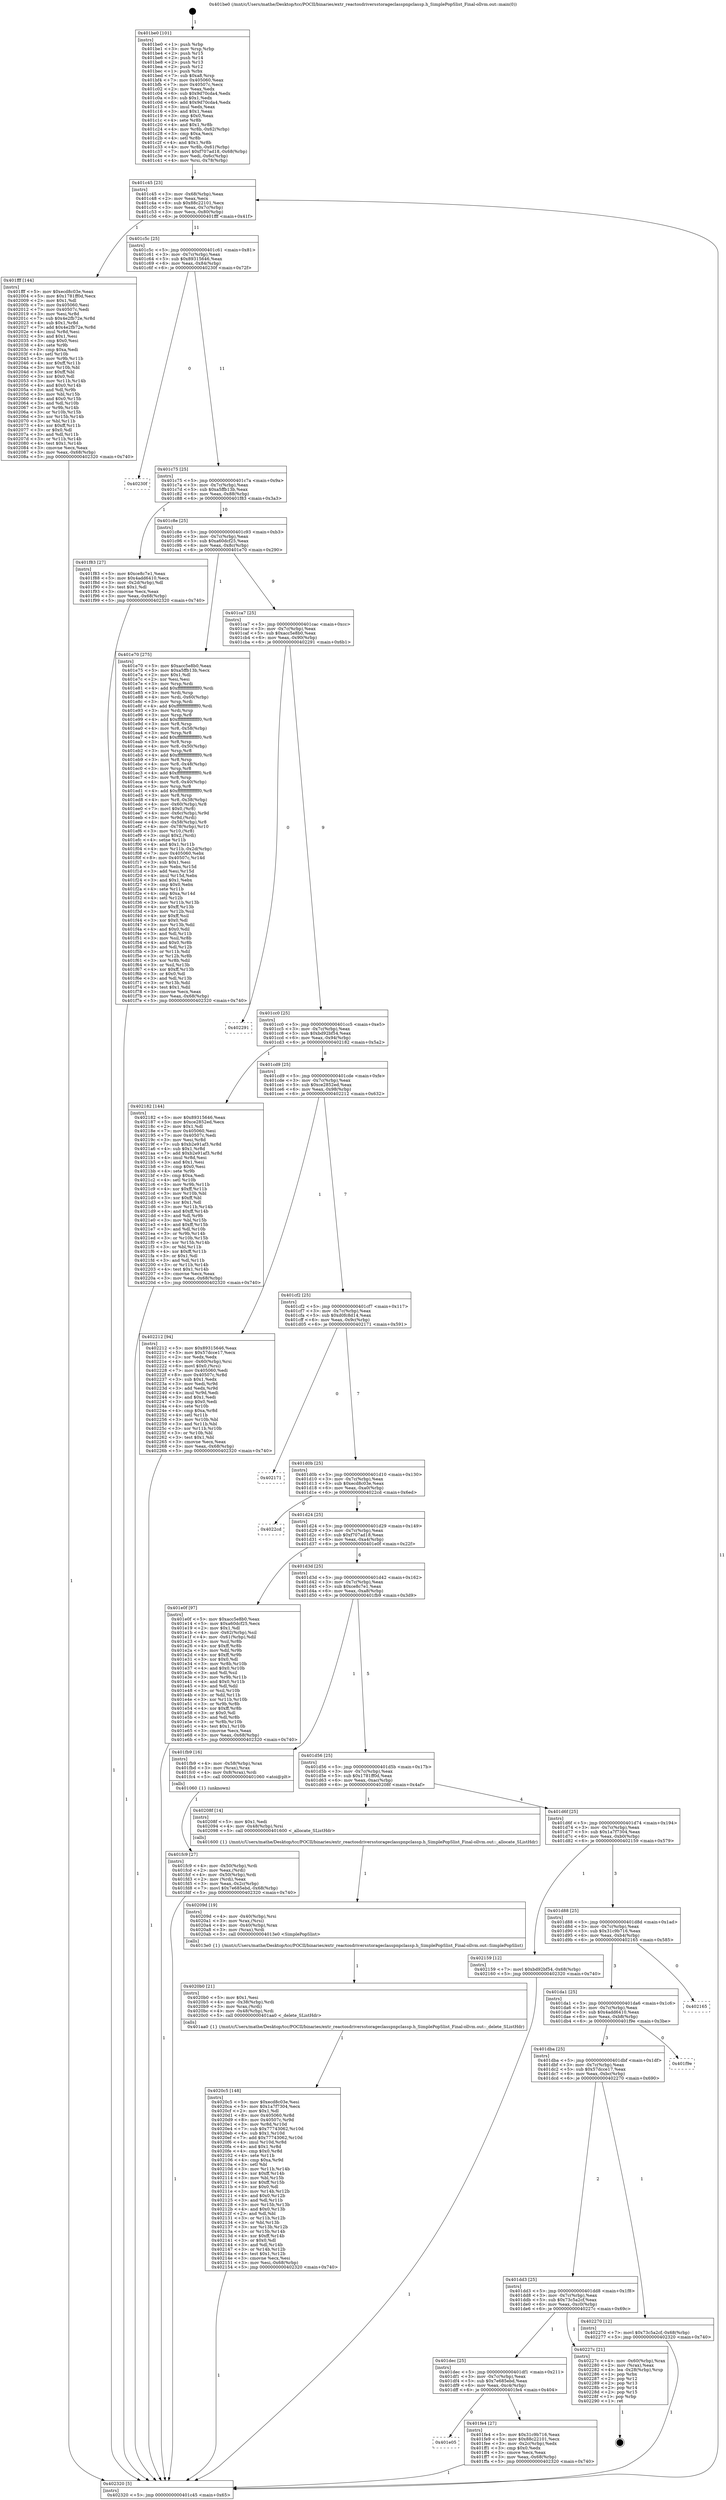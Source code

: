 digraph "0x401be0" {
  label = "0x401be0 (/mnt/c/Users/mathe/Desktop/tcc/POCII/binaries/extr_reactosdriversstorageclasspnpclassp.h_SimplePopSlist_Final-ollvm.out::main(0))"
  labelloc = "t"
  node[shape=record]

  Entry [label="",width=0.3,height=0.3,shape=circle,fillcolor=black,style=filled]
  "0x401c45" [label="{
     0x401c45 [23]\l
     | [instrs]\l
     &nbsp;&nbsp;0x401c45 \<+3\>: mov -0x68(%rbp),%eax\l
     &nbsp;&nbsp;0x401c48 \<+2\>: mov %eax,%ecx\l
     &nbsp;&nbsp;0x401c4a \<+6\>: sub $0x88c22101,%ecx\l
     &nbsp;&nbsp;0x401c50 \<+3\>: mov %eax,-0x7c(%rbp)\l
     &nbsp;&nbsp;0x401c53 \<+3\>: mov %ecx,-0x80(%rbp)\l
     &nbsp;&nbsp;0x401c56 \<+6\>: je 0000000000401fff \<main+0x41f\>\l
  }"]
  "0x401fff" [label="{
     0x401fff [144]\l
     | [instrs]\l
     &nbsp;&nbsp;0x401fff \<+5\>: mov $0xecd8c03e,%eax\l
     &nbsp;&nbsp;0x402004 \<+5\>: mov $0x1781ff0d,%ecx\l
     &nbsp;&nbsp;0x402009 \<+2\>: mov $0x1,%dl\l
     &nbsp;&nbsp;0x40200b \<+7\>: mov 0x405060,%esi\l
     &nbsp;&nbsp;0x402012 \<+7\>: mov 0x40507c,%edi\l
     &nbsp;&nbsp;0x402019 \<+3\>: mov %esi,%r8d\l
     &nbsp;&nbsp;0x40201c \<+7\>: sub $0x4e2fb72e,%r8d\l
     &nbsp;&nbsp;0x402023 \<+4\>: sub $0x1,%r8d\l
     &nbsp;&nbsp;0x402027 \<+7\>: add $0x4e2fb72e,%r8d\l
     &nbsp;&nbsp;0x40202e \<+4\>: imul %r8d,%esi\l
     &nbsp;&nbsp;0x402032 \<+3\>: and $0x1,%esi\l
     &nbsp;&nbsp;0x402035 \<+3\>: cmp $0x0,%esi\l
     &nbsp;&nbsp;0x402038 \<+4\>: sete %r9b\l
     &nbsp;&nbsp;0x40203c \<+3\>: cmp $0xa,%edi\l
     &nbsp;&nbsp;0x40203f \<+4\>: setl %r10b\l
     &nbsp;&nbsp;0x402043 \<+3\>: mov %r9b,%r11b\l
     &nbsp;&nbsp;0x402046 \<+4\>: xor $0xff,%r11b\l
     &nbsp;&nbsp;0x40204a \<+3\>: mov %r10b,%bl\l
     &nbsp;&nbsp;0x40204d \<+3\>: xor $0xff,%bl\l
     &nbsp;&nbsp;0x402050 \<+3\>: xor $0x0,%dl\l
     &nbsp;&nbsp;0x402053 \<+3\>: mov %r11b,%r14b\l
     &nbsp;&nbsp;0x402056 \<+4\>: and $0x0,%r14b\l
     &nbsp;&nbsp;0x40205a \<+3\>: and %dl,%r9b\l
     &nbsp;&nbsp;0x40205d \<+3\>: mov %bl,%r15b\l
     &nbsp;&nbsp;0x402060 \<+4\>: and $0x0,%r15b\l
     &nbsp;&nbsp;0x402064 \<+3\>: and %dl,%r10b\l
     &nbsp;&nbsp;0x402067 \<+3\>: or %r9b,%r14b\l
     &nbsp;&nbsp;0x40206a \<+3\>: or %r10b,%r15b\l
     &nbsp;&nbsp;0x40206d \<+3\>: xor %r15b,%r14b\l
     &nbsp;&nbsp;0x402070 \<+3\>: or %bl,%r11b\l
     &nbsp;&nbsp;0x402073 \<+4\>: xor $0xff,%r11b\l
     &nbsp;&nbsp;0x402077 \<+3\>: or $0x0,%dl\l
     &nbsp;&nbsp;0x40207a \<+3\>: and %dl,%r11b\l
     &nbsp;&nbsp;0x40207d \<+3\>: or %r11b,%r14b\l
     &nbsp;&nbsp;0x402080 \<+4\>: test $0x1,%r14b\l
     &nbsp;&nbsp;0x402084 \<+3\>: cmovne %ecx,%eax\l
     &nbsp;&nbsp;0x402087 \<+3\>: mov %eax,-0x68(%rbp)\l
     &nbsp;&nbsp;0x40208a \<+5\>: jmp 0000000000402320 \<main+0x740\>\l
  }"]
  "0x401c5c" [label="{
     0x401c5c [25]\l
     | [instrs]\l
     &nbsp;&nbsp;0x401c5c \<+5\>: jmp 0000000000401c61 \<main+0x81\>\l
     &nbsp;&nbsp;0x401c61 \<+3\>: mov -0x7c(%rbp),%eax\l
     &nbsp;&nbsp;0x401c64 \<+5\>: sub $0x89315646,%eax\l
     &nbsp;&nbsp;0x401c69 \<+6\>: mov %eax,-0x84(%rbp)\l
     &nbsp;&nbsp;0x401c6f \<+6\>: je 000000000040230f \<main+0x72f\>\l
  }"]
  Exit [label="",width=0.3,height=0.3,shape=circle,fillcolor=black,style=filled,peripheries=2]
  "0x40230f" [label="{
     0x40230f\l
  }", style=dashed]
  "0x401c75" [label="{
     0x401c75 [25]\l
     | [instrs]\l
     &nbsp;&nbsp;0x401c75 \<+5\>: jmp 0000000000401c7a \<main+0x9a\>\l
     &nbsp;&nbsp;0x401c7a \<+3\>: mov -0x7c(%rbp),%eax\l
     &nbsp;&nbsp;0x401c7d \<+5\>: sub $0xa5ffb13b,%eax\l
     &nbsp;&nbsp;0x401c82 \<+6\>: mov %eax,-0x88(%rbp)\l
     &nbsp;&nbsp;0x401c88 \<+6\>: je 0000000000401f83 \<main+0x3a3\>\l
  }"]
  "0x4020c5" [label="{
     0x4020c5 [148]\l
     | [instrs]\l
     &nbsp;&nbsp;0x4020c5 \<+5\>: mov $0xecd8c03e,%esi\l
     &nbsp;&nbsp;0x4020ca \<+5\>: mov $0x1a7f7304,%ecx\l
     &nbsp;&nbsp;0x4020cf \<+2\>: mov $0x1,%dl\l
     &nbsp;&nbsp;0x4020d1 \<+8\>: mov 0x405060,%r8d\l
     &nbsp;&nbsp;0x4020d9 \<+8\>: mov 0x40507c,%r9d\l
     &nbsp;&nbsp;0x4020e1 \<+3\>: mov %r8d,%r10d\l
     &nbsp;&nbsp;0x4020e4 \<+7\>: sub $0x77743062,%r10d\l
     &nbsp;&nbsp;0x4020eb \<+4\>: sub $0x1,%r10d\l
     &nbsp;&nbsp;0x4020ef \<+7\>: add $0x77743062,%r10d\l
     &nbsp;&nbsp;0x4020f6 \<+4\>: imul %r10d,%r8d\l
     &nbsp;&nbsp;0x4020fa \<+4\>: and $0x1,%r8d\l
     &nbsp;&nbsp;0x4020fe \<+4\>: cmp $0x0,%r8d\l
     &nbsp;&nbsp;0x402102 \<+4\>: sete %r11b\l
     &nbsp;&nbsp;0x402106 \<+4\>: cmp $0xa,%r9d\l
     &nbsp;&nbsp;0x40210a \<+3\>: setl %bl\l
     &nbsp;&nbsp;0x40210d \<+3\>: mov %r11b,%r14b\l
     &nbsp;&nbsp;0x402110 \<+4\>: xor $0xff,%r14b\l
     &nbsp;&nbsp;0x402114 \<+3\>: mov %bl,%r15b\l
     &nbsp;&nbsp;0x402117 \<+4\>: xor $0xff,%r15b\l
     &nbsp;&nbsp;0x40211b \<+3\>: xor $0x0,%dl\l
     &nbsp;&nbsp;0x40211e \<+3\>: mov %r14b,%r12b\l
     &nbsp;&nbsp;0x402121 \<+4\>: and $0x0,%r12b\l
     &nbsp;&nbsp;0x402125 \<+3\>: and %dl,%r11b\l
     &nbsp;&nbsp;0x402128 \<+3\>: mov %r15b,%r13b\l
     &nbsp;&nbsp;0x40212b \<+4\>: and $0x0,%r13b\l
     &nbsp;&nbsp;0x40212f \<+2\>: and %dl,%bl\l
     &nbsp;&nbsp;0x402131 \<+3\>: or %r11b,%r12b\l
     &nbsp;&nbsp;0x402134 \<+3\>: or %bl,%r13b\l
     &nbsp;&nbsp;0x402137 \<+3\>: xor %r13b,%r12b\l
     &nbsp;&nbsp;0x40213a \<+3\>: or %r15b,%r14b\l
     &nbsp;&nbsp;0x40213d \<+4\>: xor $0xff,%r14b\l
     &nbsp;&nbsp;0x402141 \<+3\>: or $0x0,%dl\l
     &nbsp;&nbsp;0x402144 \<+3\>: and %dl,%r14b\l
     &nbsp;&nbsp;0x402147 \<+3\>: or %r14b,%r12b\l
     &nbsp;&nbsp;0x40214a \<+4\>: test $0x1,%r12b\l
     &nbsp;&nbsp;0x40214e \<+3\>: cmovne %ecx,%esi\l
     &nbsp;&nbsp;0x402151 \<+3\>: mov %esi,-0x68(%rbp)\l
     &nbsp;&nbsp;0x402154 \<+5\>: jmp 0000000000402320 \<main+0x740\>\l
  }"]
  "0x401f83" [label="{
     0x401f83 [27]\l
     | [instrs]\l
     &nbsp;&nbsp;0x401f83 \<+5\>: mov $0xce8c7e1,%eax\l
     &nbsp;&nbsp;0x401f88 \<+5\>: mov $0x4add6410,%ecx\l
     &nbsp;&nbsp;0x401f8d \<+3\>: mov -0x2d(%rbp),%dl\l
     &nbsp;&nbsp;0x401f90 \<+3\>: test $0x1,%dl\l
     &nbsp;&nbsp;0x401f93 \<+3\>: cmovne %ecx,%eax\l
     &nbsp;&nbsp;0x401f96 \<+3\>: mov %eax,-0x68(%rbp)\l
     &nbsp;&nbsp;0x401f99 \<+5\>: jmp 0000000000402320 \<main+0x740\>\l
  }"]
  "0x401c8e" [label="{
     0x401c8e [25]\l
     | [instrs]\l
     &nbsp;&nbsp;0x401c8e \<+5\>: jmp 0000000000401c93 \<main+0xb3\>\l
     &nbsp;&nbsp;0x401c93 \<+3\>: mov -0x7c(%rbp),%eax\l
     &nbsp;&nbsp;0x401c96 \<+5\>: sub $0xa60dcf25,%eax\l
     &nbsp;&nbsp;0x401c9b \<+6\>: mov %eax,-0x8c(%rbp)\l
     &nbsp;&nbsp;0x401ca1 \<+6\>: je 0000000000401e70 \<main+0x290\>\l
  }"]
  "0x4020b0" [label="{
     0x4020b0 [21]\l
     | [instrs]\l
     &nbsp;&nbsp;0x4020b0 \<+5\>: mov $0x1,%esi\l
     &nbsp;&nbsp;0x4020b5 \<+4\>: mov -0x38(%rbp),%rdi\l
     &nbsp;&nbsp;0x4020b9 \<+3\>: mov %rax,(%rdi)\l
     &nbsp;&nbsp;0x4020bc \<+4\>: mov -0x48(%rbp),%rdi\l
     &nbsp;&nbsp;0x4020c0 \<+5\>: call 0000000000401aa0 \<_delete_SListHdr\>\l
     | [calls]\l
     &nbsp;&nbsp;0x401aa0 \{1\} (/mnt/c/Users/mathe/Desktop/tcc/POCII/binaries/extr_reactosdriversstorageclasspnpclassp.h_SimplePopSlist_Final-ollvm.out::_delete_SListHdr)\l
  }"]
  "0x401e70" [label="{
     0x401e70 [275]\l
     | [instrs]\l
     &nbsp;&nbsp;0x401e70 \<+5\>: mov $0xacc5e8b0,%eax\l
     &nbsp;&nbsp;0x401e75 \<+5\>: mov $0xa5ffb13b,%ecx\l
     &nbsp;&nbsp;0x401e7a \<+2\>: mov $0x1,%dl\l
     &nbsp;&nbsp;0x401e7c \<+2\>: xor %esi,%esi\l
     &nbsp;&nbsp;0x401e7e \<+3\>: mov %rsp,%rdi\l
     &nbsp;&nbsp;0x401e81 \<+4\>: add $0xfffffffffffffff0,%rdi\l
     &nbsp;&nbsp;0x401e85 \<+3\>: mov %rdi,%rsp\l
     &nbsp;&nbsp;0x401e88 \<+4\>: mov %rdi,-0x60(%rbp)\l
     &nbsp;&nbsp;0x401e8c \<+3\>: mov %rsp,%rdi\l
     &nbsp;&nbsp;0x401e8f \<+4\>: add $0xfffffffffffffff0,%rdi\l
     &nbsp;&nbsp;0x401e93 \<+3\>: mov %rdi,%rsp\l
     &nbsp;&nbsp;0x401e96 \<+3\>: mov %rsp,%r8\l
     &nbsp;&nbsp;0x401e99 \<+4\>: add $0xfffffffffffffff0,%r8\l
     &nbsp;&nbsp;0x401e9d \<+3\>: mov %r8,%rsp\l
     &nbsp;&nbsp;0x401ea0 \<+4\>: mov %r8,-0x58(%rbp)\l
     &nbsp;&nbsp;0x401ea4 \<+3\>: mov %rsp,%r8\l
     &nbsp;&nbsp;0x401ea7 \<+4\>: add $0xfffffffffffffff0,%r8\l
     &nbsp;&nbsp;0x401eab \<+3\>: mov %r8,%rsp\l
     &nbsp;&nbsp;0x401eae \<+4\>: mov %r8,-0x50(%rbp)\l
     &nbsp;&nbsp;0x401eb2 \<+3\>: mov %rsp,%r8\l
     &nbsp;&nbsp;0x401eb5 \<+4\>: add $0xfffffffffffffff0,%r8\l
     &nbsp;&nbsp;0x401eb9 \<+3\>: mov %r8,%rsp\l
     &nbsp;&nbsp;0x401ebc \<+4\>: mov %r8,-0x48(%rbp)\l
     &nbsp;&nbsp;0x401ec0 \<+3\>: mov %rsp,%r8\l
     &nbsp;&nbsp;0x401ec3 \<+4\>: add $0xfffffffffffffff0,%r8\l
     &nbsp;&nbsp;0x401ec7 \<+3\>: mov %r8,%rsp\l
     &nbsp;&nbsp;0x401eca \<+4\>: mov %r8,-0x40(%rbp)\l
     &nbsp;&nbsp;0x401ece \<+3\>: mov %rsp,%r8\l
     &nbsp;&nbsp;0x401ed1 \<+4\>: add $0xfffffffffffffff0,%r8\l
     &nbsp;&nbsp;0x401ed5 \<+3\>: mov %r8,%rsp\l
     &nbsp;&nbsp;0x401ed8 \<+4\>: mov %r8,-0x38(%rbp)\l
     &nbsp;&nbsp;0x401edc \<+4\>: mov -0x60(%rbp),%r8\l
     &nbsp;&nbsp;0x401ee0 \<+7\>: movl $0x0,(%r8)\l
     &nbsp;&nbsp;0x401ee7 \<+4\>: mov -0x6c(%rbp),%r9d\l
     &nbsp;&nbsp;0x401eeb \<+3\>: mov %r9d,(%rdi)\l
     &nbsp;&nbsp;0x401eee \<+4\>: mov -0x58(%rbp),%r8\l
     &nbsp;&nbsp;0x401ef2 \<+4\>: mov -0x78(%rbp),%r10\l
     &nbsp;&nbsp;0x401ef6 \<+3\>: mov %r10,(%r8)\l
     &nbsp;&nbsp;0x401ef9 \<+3\>: cmpl $0x2,(%rdi)\l
     &nbsp;&nbsp;0x401efc \<+4\>: setne %r11b\l
     &nbsp;&nbsp;0x401f00 \<+4\>: and $0x1,%r11b\l
     &nbsp;&nbsp;0x401f04 \<+4\>: mov %r11b,-0x2d(%rbp)\l
     &nbsp;&nbsp;0x401f08 \<+7\>: mov 0x405060,%ebx\l
     &nbsp;&nbsp;0x401f0f \<+8\>: mov 0x40507c,%r14d\l
     &nbsp;&nbsp;0x401f17 \<+3\>: sub $0x1,%esi\l
     &nbsp;&nbsp;0x401f1a \<+3\>: mov %ebx,%r15d\l
     &nbsp;&nbsp;0x401f1d \<+3\>: add %esi,%r15d\l
     &nbsp;&nbsp;0x401f20 \<+4\>: imul %r15d,%ebx\l
     &nbsp;&nbsp;0x401f24 \<+3\>: and $0x1,%ebx\l
     &nbsp;&nbsp;0x401f27 \<+3\>: cmp $0x0,%ebx\l
     &nbsp;&nbsp;0x401f2a \<+4\>: sete %r11b\l
     &nbsp;&nbsp;0x401f2e \<+4\>: cmp $0xa,%r14d\l
     &nbsp;&nbsp;0x401f32 \<+4\>: setl %r12b\l
     &nbsp;&nbsp;0x401f36 \<+3\>: mov %r11b,%r13b\l
     &nbsp;&nbsp;0x401f39 \<+4\>: xor $0xff,%r13b\l
     &nbsp;&nbsp;0x401f3d \<+3\>: mov %r12b,%sil\l
     &nbsp;&nbsp;0x401f40 \<+4\>: xor $0xff,%sil\l
     &nbsp;&nbsp;0x401f44 \<+3\>: xor $0x0,%dl\l
     &nbsp;&nbsp;0x401f47 \<+3\>: mov %r13b,%dil\l
     &nbsp;&nbsp;0x401f4a \<+4\>: and $0x0,%dil\l
     &nbsp;&nbsp;0x401f4e \<+3\>: and %dl,%r11b\l
     &nbsp;&nbsp;0x401f51 \<+3\>: mov %sil,%r8b\l
     &nbsp;&nbsp;0x401f54 \<+4\>: and $0x0,%r8b\l
     &nbsp;&nbsp;0x401f58 \<+3\>: and %dl,%r12b\l
     &nbsp;&nbsp;0x401f5b \<+3\>: or %r11b,%dil\l
     &nbsp;&nbsp;0x401f5e \<+3\>: or %r12b,%r8b\l
     &nbsp;&nbsp;0x401f61 \<+3\>: xor %r8b,%dil\l
     &nbsp;&nbsp;0x401f64 \<+3\>: or %sil,%r13b\l
     &nbsp;&nbsp;0x401f67 \<+4\>: xor $0xff,%r13b\l
     &nbsp;&nbsp;0x401f6b \<+3\>: or $0x0,%dl\l
     &nbsp;&nbsp;0x401f6e \<+3\>: and %dl,%r13b\l
     &nbsp;&nbsp;0x401f71 \<+3\>: or %r13b,%dil\l
     &nbsp;&nbsp;0x401f74 \<+4\>: test $0x1,%dil\l
     &nbsp;&nbsp;0x401f78 \<+3\>: cmovne %ecx,%eax\l
     &nbsp;&nbsp;0x401f7b \<+3\>: mov %eax,-0x68(%rbp)\l
     &nbsp;&nbsp;0x401f7e \<+5\>: jmp 0000000000402320 \<main+0x740\>\l
  }"]
  "0x401ca7" [label="{
     0x401ca7 [25]\l
     | [instrs]\l
     &nbsp;&nbsp;0x401ca7 \<+5\>: jmp 0000000000401cac \<main+0xcc\>\l
     &nbsp;&nbsp;0x401cac \<+3\>: mov -0x7c(%rbp),%eax\l
     &nbsp;&nbsp;0x401caf \<+5\>: sub $0xacc5e8b0,%eax\l
     &nbsp;&nbsp;0x401cb4 \<+6\>: mov %eax,-0x90(%rbp)\l
     &nbsp;&nbsp;0x401cba \<+6\>: je 0000000000402291 \<main+0x6b1\>\l
  }"]
  "0x40209d" [label="{
     0x40209d [19]\l
     | [instrs]\l
     &nbsp;&nbsp;0x40209d \<+4\>: mov -0x40(%rbp),%rsi\l
     &nbsp;&nbsp;0x4020a1 \<+3\>: mov %rax,(%rsi)\l
     &nbsp;&nbsp;0x4020a4 \<+4\>: mov -0x40(%rbp),%rax\l
     &nbsp;&nbsp;0x4020a8 \<+3\>: mov (%rax),%rdi\l
     &nbsp;&nbsp;0x4020ab \<+5\>: call 00000000004013e0 \<SimplePopSlist\>\l
     | [calls]\l
     &nbsp;&nbsp;0x4013e0 \{1\} (/mnt/c/Users/mathe/Desktop/tcc/POCII/binaries/extr_reactosdriversstorageclasspnpclassp.h_SimplePopSlist_Final-ollvm.out::SimplePopSlist)\l
  }"]
  "0x402291" [label="{
     0x402291\l
  }", style=dashed]
  "0x401cc0" [label="{
     0x401cc0 [25]\l
     | [instrs]\l
     &nbsp;&nbsp;0x401cc0 \<+5\>: jmp 0000000000401cc5 \<main+0xe5\>\l
     &nbsp;&nbsp;0x401cc5 \<+3\>: mov -0x7c(%rbp),%eax\l
     &nbsp;&nbsp;0x401cc8 \<+5\>: sub $0xbd92bf54,%eax\l
     &nbsp;&nbsp;0x401ccd \<+6\>: mov %eax,-0x94(%rbp)\l
     &nbsp;&nbsp;0x401cd3 \<+6\>: je 0000000000402182 \<main+0x5a2\>\l
  }"]
  "0x401e05" [label="{
     0x401e05\l
  }", style=dashed]
  "0x402182" [label="{
     0x402182 [144]\l
     | [instrs]\l
     &nbsp;&nbsp;0x402182 \<+5\>: mov $0x89315646,%eax\l
     &nbsp;&nbsp;0x402187 \<+5\>: mov $0xce2852ed,%ecx\l
     &nbsp;&nbsp;0x40218c \<+2\>: mov $0x1,%dl\l
     &nbsp;&nbsp;0x40218e \<+7\>: mov 0x405060,%esi\l
     &nbsp;&nbsp;0x402195 \<+7\>: mov 0x40507c,%edi\l
     &nbsp;&nbsp;0x40219c \<+3\>: mov %esi,%r8d\l
     &nbsp;&nbsp;0x40219f \<+7\>: sub $0xb2e91af3,%r8d\l
     &nbsp;&nbsp;0x4021a6 \<+4\>: sub $0x1,%r8d\l
     &nbsp;&nbsp;0x4021aa \<+7\>: add $0xb2e91af3,%r8d\l
     &nbsp;&nbsp;0x4021b1 \<+4\>: imul %r8d,%esi\l
     &nbsp;&nbsp;0x4021b5 \<+3\>: and $0x1,%esi\l
     &nbsp;&nbsp;0x4021b8 \<+3\>: cmp $0x0,%esi\l
     &nbsp;&nbsp;0x4021bb \<+4\>: sete %r9b\l
     &nbsp;&nbsp;0x4021bf \<+3\>: cmp $0xa,%edi\l
     &nbsp;&nbsp;0x4021c2 \<+4\>: setl %r10b\l
     &nbsp;&nbsp;0x4021c6 \<+3\>: mov %r9b,%r11b\l
     &nbsp;&nbsp;0x4021c9 \<+4\>: xor $0xff,%r11b\l
     &nbsp;&nbsp;0x4021cd \<+3\>: mov %r10b,%bl\l
     &nbsp;&nbsp;0x4021d0 \<+3\>: xor $0xff,%bl\l
     &nbsp;&nbsp;0x4021d3 \<+3\>: xor $0x1,%dl\l
     &nbsp;&nbsp;0x4021d6 \<+3\>: mov %r11b,%r14b\l
     &nbsp;&nbsp;0x4021d9 \<+4\>: and $0xff,%r14b\l
     &nbsp;&nbsp;0x4021dd \<+3\>: and %dl,%r9b\l
     &nbsp;&nbsp;0x4021e0 \<+3\>: mov %bl,%r15b\l
     &nbsp;&nbsp;0x4021e3 \<+4\>: and $0xff,%r15b\l
     &nbsp;&nbsp;0x4021e7 \<+3\>: and %dl,%r10b\l
     &nbsp;&nbsp;0x4021ea \<+3\>: or %r9b,%r14b\l
     &nbsp;&nbsp;0x4021ed \<+3\>: or %r10b,%r15b\l
     &nbsp;&nbsp;0x4021f0 \<+3\>: xor %r15b,%r14b\l
     &nbsp;&nbsp;0x4021f3 \<+3\>: or %bl,%r11b\l
     &nbsp;&nbsp;0x4021f6 \<+4\>: xor $0xff,%r11b\l
     &nbsp;&nbsp;0x4021fa \<+3\>: or $0x1,%dl\l
     &nbsp;&nbsp;0x4021fd \<+3\>: and %dl,%r11b\l
     &nbsp;&nbsp;0x402200 \<+3\>: or %r11b,%r14b\l
     &nbsp;&nbsp;0x402203 \<+4\>: test $0x1,%r14b\l
     &nbsp;&nbsp;0x402207 \<+3\>: cmovne %ecx,%eax\l
     &nbsp;&nbsp;0x40220a \<+3\>: mov %eax,-0x68(%rbp)\l
     &nbsp;&nbsp;0x40220d \<+5\>: jmp 0000000000402320 \<main+0x740\>\l
  }"]
  "0x401cd9" [label="{
     0x401cd9 [25]\l
     | [instrs]\l
     &nbsp;&nbsp;0x401cd9 \<+5\>: jmp 0000000000401cde \<main+0xfe\>\l
     &nbsp;&nbsp;0x401cde \<+3\>: mov -0x7c(%rbp),%eax\l
     &nbsp;&nbsp;0x401ce1 \<+5\>: sub $0xce2852ed,%eax\l
     &nbsp;&nbsp;0x401ce6 \<+6\>: mov %eax,-0x98(%rbp)\l
     &nbsp;&nbsp;0x401cec \<+6\>: je 0000000000402212 \<main+0x632\>\l
  }"]
  "0x401fe4" [label="{
     0x401fe4 [27]\l
     | [instrs]\l
     &nbsp;&nbsp;0x401fe4 \<+5\>: mov $0x31c9b716,%eax\l
     &nbsp;&nbsp;0x401fe9 \<+5\>: mov $0x88c22101,%ecx\l
     &nbsp;&nbsp;0x401fee \<+3\>: mov -0x2c(%rbp),%edx\l
     &nbsp;&nbsp;0x401ff1 \<+3\>: cmp $0x0,%edx\l
     &nbsp;&nbsp;0x401ff4 \<+3\>: cmove %ecx,%eax\l
     &nbsp;&nbsp;0x401ff7 \<+3\>: mov %eax,-0x68(%rbp)\l
     &nbsp;&nbsp;0x401ffa \<+5\>: jmp 0000000000402320 \<main+0x740\>\l
  }"]
  "0x402212" [label="{
     0x402212 [94]\l
     | [instrs]\l
     &nbsp;&nbsp;0x402212 \<+5\>: mov $0x89315646,%eax\l
     &nbsp;&nbsp;0x402217 \<+5\>: mov $0x57dcce17,%ecx\l
     &nbsp;&nbsp;0x40221c \<+2\>: xor %edx,%edx\l
     &nbsp;&nbsp;0x40221e \<+4\>: mov -0x60(%rbp),%rsi\l
     &nbsp;&nbsp;0x402222 \<+6\>: movl $0x0,(%rsi)\l
     &nbsp;&nbsp;0x402228 \<+7\>: mov 0x405060,%edi\l
     &nbsp;&nbsp;0x40222f \<+8\>: mov 0x40507c,%r8d\l
     &nbsp;&nbsp;0x402237 \<+3\>: sub $0x1,%edx\l
     &nbsp;&nbsp;0x40223a \<+3\>: mov %edi,%r9d\l
     &nbsp;&nbsp;0x40223d \<+3\>: add %edx,%r9d\l
     &nbsp;&nbsp;0x402240 \<+4\>: imul %r9d,%edi\l
     &nbsp;&nbsp;0x402244 \<+3\>: and $0x1,%edi\l
     &nbsp;&nbsp;0x402247 \<+3\>: cmp $0x0,%edi\l
     &nbsp;&nbsp;0x40224a \<+4\>: sete %r10b\l
     &nbsp;&nbsp;0x40224e \<+4\>: cmp $0xa,%r8d\l
     &nbsp;&nbsp;0x402252 \<+4\>: setl %r11b\l
     &nbsp;&nbsp;0x402256 \<+3\>: mov %r10b,%bl\l
     &nbsp;&nbsp;0x402259 \<+3\>: and %r11b,%bl\l
     &nbsp;&nbsp;0x40225c \<+3\>: xor %r11b,%r10b\l
     &nbsp;&nbsp;0x40225f \<+3\>: or %r10b,%bl\l
     &nbsp;&nbsp;0x402262 \<+3\>: test $0x1,%bl\l
     &nbsp;&nbsp;0x402265 \<+3\>: cmovne %ecx,%eax\l
     &nbsp;&nbsp;0x402268 \<+3\>: mov %eax,-0x68(%rbp)\l
     &nbsp;&nbsp;0x40226b \<+5\>: jmp 0000000000402320 \<main+0x740\>\l
  }"]
  "0x401cf2" [label="{
     0x401cf2 [25]\l
     | [instrs]\l
     &nbsp;&nbsp;0x401cf2 \<+5\>: jmp 0000000000401cf7 \<main+0x117\>\l
     &nbsp;&nbsp;0x401cf7 \<+3\>: mov -0x7c(%rbp),%eax\l
     &nbsp;&nbsp;0x401cfa \<+5\>: sub $0xd0fc8d14,%eax\l
     &nbsp;&nbsp;0x401cff \<+6\>: mov %eax,-0x9c(%rbp)\l
     &nbsp;&nbsp;0x401d05 \<+6\>: je 0000000000402171 \<main+0x591\>\l
  }"]
  "0x401dec" [label="{
     0x401dec [25]\l
     | [instrs]\l
     &nbsp;&nbsp;0x401dec \<+5\>: jmp 0000000000401df1 \<main+0x211\>\l
     &nbsp;&nbsp;0x401df1 \<+3\>: mov -0x7c(%rbp),%eax\l
     &nbsp;&nbsp;0x401df4 \<+5\>: sub $0x7e685ebd,%eax\l
     &nbsp;&nbsp;0x401df9 \<+6\>: mov %eax,-0xc4(%rbp)\l
     &nbsp;&nbsp;0x401dff \<+6\>: je 0000000000401fe4 \<main+0x404\>\l
  }"]
  "0x402171" [label="{
     0x402171\l
  }", style=dashed]
  "0x401d0b" [label="{
     0x401d0b [25]\l
     | [instrs]\l
     &nbsp;&nbsp;0x401d0b \<+5\>: jmp 0000000000401d10 \<main+0x130\>\l
     &nbsp;&nbsp;0x401d10 \<+3\>: mov -0x7c(%rbp),%eax\l
     &nbsp;&nbsp;0x401d13 \<+5\>: sub $0xecd8c03e,%eax\l
     &nbsp;&nbsp;0x401d18 \<+6\>: mov %eax,-0xa0(%rbp)\l
     &nbsp;&nbsp;0x401d1e \<+6\>: je 00000000004022cd \<main+0x6ed\>\l
  }"]
  "0x40227c" [label="{
     0x40227c [21]\l
     | [instrs]\l
     &nbsp;&nbsp;0x40227c \<+4\>: mov -0x60(%rbp),%rax\l
     &nbsp;&nbsp;0x402280 \<+2\>: mov (%rax),%eax\l
     &nbsp;&nbsp;0x402282 \<+4\>: lea -0x28(%rbp),%rsp\l
     &nbsp;&nbsp;0x402286 \<+1\>: pop %rbx\l
     &nbsp;&nbsp;0x402287 \<+2\>: pop %r12\l
     &nbsp;&nbsp;0x402289 \<+2\>: pop %r13\l
     &nbsp;&nbsp;0x40228b \<+2\>: pop %r14\l
     &nbsp;&nbsp;0x40228d \<+2\>: pop %r15\l
     &nbsp;&nbsp;0x40228f \<+1\>: pop %rbp\l
     &nbsp;&nbsp;0x402290 \<+1\>: ret\l
  }"]
  "0x4022cd" [label="{
     0x4022cd\l
  }", style=dashed]
  "0x401d24" [label="{
     0x401d24 [25]\l
     | [instrs]\l
     &nbsp;&nbsp;0x401d24 \<+5\>: jmp 0000000000401d29 \<main+0x149\>\l
     &nbsp;&nbsp;0x401d29 \<+3\>: mov -0x7c(%rbp),%eax\l
     &nbsp;&nbsp;0x401d2c \<+5\>: sub $0xf707ad18,%eax\l
     &nbsp;&nbsp;0x401d31 \<+6\>: mov %eax,-0xa4(%rbp)\l
     &nbsp;&nbsp;0x401d37 \<+6\>: je 0000000000401e0f \<main+0x22f\>\l
  }"]
  "0x401dd3" [label="{
     0x401dd3 [25]\l
     | [instrs]\l
     &nbsp;&nbsp;0x401dd3 \<+5\>: jmp 0000000000401dd8 \<main+0x1f8\>\l
     &nbsp;&nbsp;0x401dd8 \<+3\>: mov -0x7c(%rbp),%eax\l
     &nbsp;&nbsp;0x401ddb \<+5\>: sub $0x73c5a2cf,%eax\l
     &nbsp;&nbsp;0x401de0 \<+6\>: mov %eax,-0xc0(%rbp)\l
     &nbsp;&nbsp;0x401de6 \<+6\>: je 000000000040227c \<main+0x69c\>\l
  }"]
  "0x401e0f" [label="{
     0x401e0f [97]\l
     | [instrs]\l
     &nbsp;&nbsp;0x401e0f \<+5\>: mov $0xacc5e8b0,%eax\l
     &nbsp;&nbsp;0x401e14 \<+5\>: mov $0xa60dcf25,%ecx\l
     &nbsp;&nbsp;0x401e19 \<+2\>: mov $0x1,%dl\l
     &nbsp;&nbsp;0x401e1b \<+4\>: mov -0x62(%rbp),%sil\l
     &nbsp;&nbsp;0x401e1f \<+4\>: mov -0x61(%rbp),%dil\l
     &nbsp;&nbsp;0x401e23 \<+3\>: mov %sil,%r8b\l
     &nbsp;&nbsp;0x401e26 \<+4\>: xor $0xff,%r8b\l
     &nbsp;&nbsp;0x401e2a \<+3\>: mov %dil,%r9b\l
     &nbsp;&nbsp;0x401e2d \<+4\>: xor $0xff,%r9b\l
     &nbsp;&nbsp;0x401e31 \<+3\>: xor $0x0,%dl\l
     &nbsp;&nbsp;0x401e34 \<+3\>: mov %r8b,%r10b\l
     &nbsp;&nbsp;0x401e37 \<+4\>: and $0x0,%r10b\l
     &nbsp;&nbsp;0x401e3b \<+3\>: and %dl,%sil\l
     &nbsp;&nbsp;0x401e3e \<+3\>: mov %r9b,%r11b\l
     &nbsp;&nbsp;0x401e41 \<+4\>: and $0x0,%r11b\l
     &nbsp;&nbsp;0x401e45 \<+3\>: and %dl,%dil\l
     &nbsp;&nbsp;0x401e48 \<+3\>: or %sil,%r10b\l
     &nbsp;&nbsp;0x401e4b \<+3\>: or %dil,%r11b\l
     &nbsp;&nbsp;0x401e4e \<+3\>: xor %r11b,%r10b\l
     &nbsp;&nbsp;0x401e51 \<+3\>: or %r9b,%r8b\l
     &nbsp;&nbsp;0x401e54 \<+4\>: xor $0xff,%r8b\l
     &nbsp;&nbsp;0x401e58 \<+3\>: or $0x0,%dl\l
     &nbsp;&nbsp;0x401e5b \<+3\>: and %dl,%r8b\l
     &nbsp;&nbsp;0x401e5e \<+3\>: or %r8b,%r10b\l
     &nbsp;&nbsp;0x401e61 \<+4\>: test $0x1,%r10b\l
     &nbsp;&nbsp;0x401e65 \<+3\>: cmovne %ecx,%eax\l
     &nbsp;&nbsp;0x401e68 \<+3\>: mov %eax,-0x68(%rbp)\l
     &nbsp;&nbsp;0x401e6b \<+5\>: jmp 0000000000402320 \<main+0x740\>\l
  }"]
  "0x401d3d" [label="{
     0x401d3d [25]\l
     | [instrs]\l
     &nbsp;&nbsp;0x401d3d \<+5\>: jmp 0000000000401d42 \<main+0x162\>\l
     &nbsp;&nbsp;0x401d42 \<+3\>: mov -0x7c(%rbp),%eax\l
     &nbsp;&nbsp;0x401d45 \<+5\>: sub $0xce8c7e1,%eax\l
     &nbsp;&nbsp;0x401d4a \<+6\>: mov %eax,-0xa8(%rbp)\l
     &nbsp;&nbsp;0x401d50 \<+6\>: je 0000000000401fb9 \<main+0x3d9\>\l
  }"]
  "0x402320" [label="{
     0x402320 [5]\l
     | [instrs]\l
     &nbsp;&nbsp;0x402320 \<+5\>: jmp 0000000000401c45 \<main+0x65\>\l
  }"]
  "0x401be0" [label="{
     0x401be0 [101]\l
     | [instrs]\l
     &nbsp;&nbsp;0x401be0 \<+1\>: push %rbp\l
     &nbsp;&nbsp;0x401be1 \<+3\>: mov %rsp,%rbp\l
     &nbsp;&nbsp;0x401be4 \<+2\>: push %r15\l
     &nbsp;&nbsp;0x401be6 \<+2\>: push %r14\l
     &nbsp;&nbsp;0x401be8 \<+2\>: push %r13\l
     &nbsp;&nbsp;0x401bea \<+2\>: push %r12\l
     &nbsp;&nbsp;0x401bec \<+1\>: push %rbx\l
     &nbsp;&nbsp;0x401bed \<+7\>: sub $0xa8,%rsp\l
     &nbsp;&nbsp;0x401bf4 \<+7\>: mov 0x405060,%eax\l
     &nbsp;&nbsp;0x401bfb \<+7\>: mov 0x40507c,%ecx\l
     &nbsp;&nbsp;0x401c02 \<+2\>: mov %eax,%edx\l
     &nbsp;&nbsp;0x401c04 \<+6\>: sub $0x9d70cda4,%edx\l
     &nbsp;&nbsp;0x401c0a \<+3\>: sub $0x1,%edx\l
     &nbsp;&nbsp;0x401c0d \<+6\>: add $0x9d70cda4,%edx\l
     &nbsp;&nbsp;0x401c13 \<+3\>: imul %edx,%eax\l
     &nbsp;&nbsp;0x401c16 \<+3\>: and $0x1,%eax\l
     &nbsp;&nbsp;0x401c19 \<+3\>: cmp $0x0,%eax\l
     &nbsp;&nbsp;0x401c1c \<+4\>: sete %r8b\l
     &nbsp;&nbsp;0x401c20 \<+4\>: and $0x1,%r8b\l
     &nbsp;&nbsp;0x401c24 \<+4\>: mov %r8b,-0x62(%rbp)\l
     &nbsp;&nbsp;0x401c28 \<+3\>: cmp $0xa,%ecx\l
     &nbsp;&nbsp;0x401c2b \<+4\>: setl %r8b\l
     &nbsp;&nbsp;0x401c2f \<+4\>: and $0x1,%r8b\l
     &nbsp;&nbsp;0x401c33 \<+4\>: mov %r8b,-0x61(%rbp)\l
     &nbsp;&nbsp;0x401c37 \<+7\>: movl $0xf707ad18,-0x68(%rbp)\l
     &nbsp;&nbsp;0x401c3e \<+3\>: mov %edi,-0x6c(%rbp)\l
     &nbsp;&nbsp;0x401c41 \<+4\>: mov %rsi,-0x78(%rbp)\l
  }"]
  "0x402270" [label="{
     0x402270 [12]\l
     | [instrs]\l
     &nbsp;&nbsp;0x402270 \<+7\>: movl $0x73c5a2cf,-0x68(%rbp)\l
     &nbsp;&nbsp;0x402277 \<+5\>: jmp 0000000000402320 \<main+0x740\>\l
  }"]
  "0x401dba" [label="{
     0x401dba [25]\l
     | [instrs]\l
     &nbsp;&nbsp;0x401dba \<+5\>: jmp 0000000000401dbf \<main+0x1df\>\l
     &nbsp;&nbsp;0x401dbf \<+3\>: mov -0x7c(%rbp),%eax\l
     &nbsp;&nbsp;0x401dc2 \<+5\>: sub $0x57dcce17,%eax\l
     &nbsp;&nbsp;0x401dc7 \<+6\>: mov %eax,-0xbc(%rbp)\l
     &nbsp;&nbsp;0x401dcd \<+6\>: je 0000000000402270 \<main+0x690\>\l
  }"]
  "0x401fb9" [label="{
     0x401fb9 [16]\l
     | [instrs]\l
     &nbsp;&nbsp;0x401fb9 \<+4\>: mov -0x58(%rbp),%rax\l
     &nbsp;&nbsp;0x401fbd \<+3\>: mov (%rax),%rax\l
     &nbsp;&nbsp;0x401fc0 \<+4\>: mov 0x8(%rax),%rdi\l
     &nbsp;&nbsp;0x401fc4 \<+5\>: call 0000000000401060 \<atoi@plt\>\l
     | [calls]\l
     &nbsp;&nbsp;0x401060 \{1\} (unknown)\l
  }"]
  "0x401d56" [label="{
     0x401d56 [25]\l
     | [instrs]\l
     &nbsp;&nbsp;0x401d56 \<+5\>: jmp 0000000000401d5b \<main+0x17b\>\l
     &nbsp;&nbsp;0x401d5b \<+3\>: mov -0x7c(%rbp),%eax\l
     &nbsp;&nbsp;0x401d5e \<+5\>: sub $0x1781ff0d,%eax\l
     &nbsp;&nbsp;0x401d63 \<+6\>: mov %eax,-0xac(%rbp)\l
     &nbsp;&nbsp;0x401d69 \<+6\>: je 000000000040208f \<main+0x4af\>\l
  }"]
  "0x401fc9" [label="{
     0x401fc9 [27]\l
     | [instrs]\l
     &nbsp;&nbsp;0x401fc9 \<+4\>: mov -0x50(%rbp),%rdi\l
     &nbsp;&nbsp;0x401fcd \<+2\>: mov %eax,(%rdi)\l
     &nbsp;&nbsp;0x401fcf \<+4\>: mov -0x50(%rbp),%rdi\l
     &nbsp;&nbsp;0x401fd3 \<+2\>: mov (%rdi),%eax\l
     &nbsp;&nbsp;0x401fd5 \<+3\>: mov %eax,-0x2c(%rbp)\l
     &nbsp;&nbsp;0x401fd8 \<+7\>: movl $0x7e685ebd,-0x68(%rbp)\l
     &nbsp;&nbsp;0x401fdf \<+5\>: jmp 0000000000402320 \<main+0x740\>\l
  }"]
  "0x401f9e" [label="{
     0x401f9e\l
  }", style=dashed]
  "0x40208f" [label="{
     0x40208f [14]\l
     | [instrs]\l
     &nbsp;&nbsp;0x40208f \<+5\>: mov $0x1,%edi\l
     &nbsp;&nbsp;0x402094 \<+4\>: mov -0x48(%rbp),%rsi\l
     &nbsp;&nbsp;0x402098 \<+5\>: call 0000000000401600 \<_allocate_SListHdr\>\l
     | [calls]\l
     &nbsp;&nbsp;0x401600 \{1\} (/mnt/c/Users/mathe/Desktop/tcc/POCII/binaries/extr_reactosdriversstorageclasspnpclassp.h_SimplePopSlist_Final-ollvm.out::_allocate_SListHdr)\l
  }"]
  "0x401d6f" [label="{
     0x401d6f [25]\l
     | [instrs]\l
     &nbsp;&nbsp;0x401d6f \<+5\>: jmp 0000000000401d74 \<main+0x194\>\l
     &nbsp;&nbsp;0x401d74 \<+3\>: mov -0x7c(%rbp),%eax\l
     &nbsp;&nbsp;0x401d77 \<+5\>: sub $0x1a7f7304,%eax\l
     &nbsp;&nbsp;0x401d7c \<+6\>: mov %eax,-0xb0(%rbp)\l
     &nbsp;&nbsp;0x401d82 \<+6\>: je 0000000000402159 \<main+0x579\>\l
  }"]
  "0x401da1" [label="{
     0x401da1 [25]\l
     | [instrs]\l
     &nbsp;&nbsp;0x401da1 \<+5\>: jmp 0000000000401da6 \<main+0x1c6\>\l
     &nbsp;&nbsp;0x401da6 \<+3\>: mov -0x7c(%rbp),%eax\l
     &nbsp;&nbsp;0x401da9 \<+5\>: sub $0x4add6410,%eax\l
     &nbsp;&nbsp;0x401dae \<+6\>: mov %eax,-0xb8(%rbp)\l
     &nbsp;&nbsp;0x401db4 \<+6\>: je 0000000000401f9e \<main+0x3be\>\l
  }"]
  "0x402159" [label="{
     0x402159 [12]\l
     | [instrs]\l
     &nbsp;&nbsp;0x402159 \<+7\>: movl $0xbd92bf54,-0x68(%rbp)\l
     &nbsp;&nbsp;0x402160 \<+5\>: jmp 0000000000402320 \<main+0x740\>\l
  }"]
  "0x401d88" [label="{
     0x401d88 [25]\l
     | [instrs]\l
     &nbsp;&nbsp;0x401d88 \<+5\>: jmp 0000000000401d8d \<main+0x1ad\>\l
     &nbsp;&nbsp;0x401d8d \<+3\>: mov -0x7c(%rbp),%eax\l
     &nbsp;&nbsp;0x401d90 \<+5\>: sub $0x31c9b716,%eax\l
     &nbsp;&nbsp;0x401d95 \<+6\>: mov %eax,-0xb4(%rbp)\l
     &nbsp;&nbsp;0x401d9b \<+6\>: je 0000000000402165 \<main+0x585\>\l
  }"]
  "0x402165" [label="{
     0x402165\l
  }", style=dashed]
  Entry -> "0x401be0" [label=" 1"]
  "0x401c45" -> "0x401fff" [label=" 1"]
  "0x401c45" -> "0x401c5c" [label=" 11"]
  "0x40227c" -> Exit [label=" 1"]
  "0x401c5c" -> "0x40230f" [label=" 0"]
  "0x401c5c" -> "0x401c75" [label=" 11"]
  "0x402270" -> "0x402320" [label=" 1"]
  "0x401c75" -> "0x401f83" [label=" 1"]
  "0x401c75" -> "0x401c8e" [label=" 10"]
  "0x402212" -> "0x402320" [label=" 1"]
  "0x401c8e" -> "0x401e70" [label=" 1"]
  "0x401c8e" -> "0x401ca7" [label=" 9"]
  "0x402182" -> "0x402320" [label=" 1"]
  "0x401ca7" -> "0x402291" [label=" 0"]
  "0x401ca7" -> "0x401cc0" [label=" 9"]
  "0x402159" -> "0x402320" [label=" 1"]
  "0x401cc0" -> "0x402182" [label=" 1"]
  "0x401cc0" -> "0x401cd9" [label=" 8"]
  "0x4020c5" -> "0x402320" [label=" 1"]
  "0x401cd9" -> "0x402212" [label=" 1"]
  "0x401cd9" -> "0x401cf2" [label=" 7"]
  "0x4020b0" -> "0x4020c5" [label=" 1"]
  "0x401cf2" -> "0x402171" [label=" 0"]
  "0x401cf2" -> "0x401d0b" [label=" 7"]
  "0x40208f" -> "0x40209d" [label=" 1"]
  "0x401d0b" -> "0x4022cd" [label=" 0"]
  "0x401d0b" -> "0x401d24" [label=" 7"]
  "0x401fff" -> "0x402320" [label=" 1"]
  "0x401d24" -> "0x401e0f" [label=" 1"]
  "0x401d24" -> "0x401d3d" [label=" 6"]
  "0x401e0f" -> "0x402320" [label=" 1"]
  "0x401be0" -> "0x401c45" [label=" 1"]
  "0x402320" -> "0x401c45" [label=" 11"]
  "0x401dec" -> "0x401e05" [label=" 0"]
  "0x401e70" -> "0x402320" [label=" 1"]
  "0x401f83" -> "0x402320" [label=" 1"]
  "0x401dec" -> "0x401fe4" [label=" 1"]
  "0x401d3d" -> "0x401fb9" [label=" 1"]
  "0x401d3d" -> "0x401d56" [label=" 5"]
  "0x401fb9" -> "0x401fc9" [label=" 1"]
  "0x401fc9" -> "0x402320" [label=" 1"]
  "0x401dd3" -> "0x401dec" [label=" 1"]
  "0x401d56" -> "0x40208f" [label=" 1"]
  "0x401d56" -> "0x401d6f" [label=" 4"]
  "0x401dd3" -> "0x40227c" [label=" 1"]
  "0x401d6f" -> "0x402159" [label=" 1"]
  "0x401d6f" -> "0x401d88" [label=" 3"]
  "0x401dba" -> "0x401dd3" [label=" 2"]
  "0x401d88" -> "0x402165" [label=" 0"]
  "0x401d88" -> "0x401da1" [label=" 3"]
  "0x401fe4" -> "0x402320" [label=" 1"]
  "0x401da1" -> "0x401f9e" [label=" 0"]
  "0x401da1" -> "0x401dba" [label=" 3"]
  "0x40209d" -> "0x4020b0" [label=" 1"]
  "0x401dba" -> "0x402270" [label=" 1"]
}
